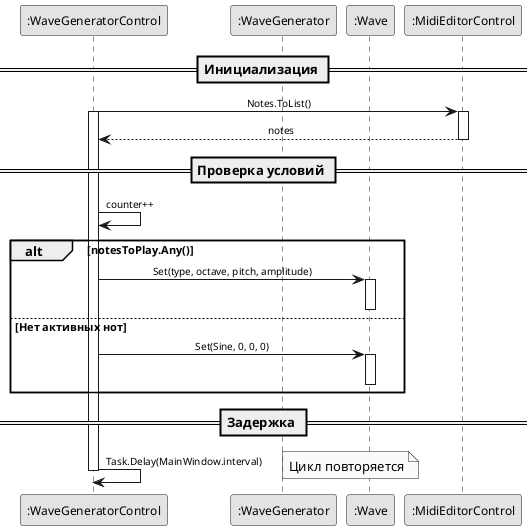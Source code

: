 @startuml SequenceDiagram
!define RECTANGLE participant

skinparam monochrome true
skinparam shadowing false
skinparam sequenceMessageAlign center
skinparam sequenceArrowFontSize 10
skinparam sequenceParticipantFontSize 12
skinparam sequenceParticipantFontName Arial

RECTANGLE ":WaveGeneratorControl" as WGC
RECTANGLE ":WaveGenerator" as WG
RECTANGLE ":Wave" as W
RECTANGLE ":MidiEditorControl" as MEC

== Инициализация ==
WGC -> MEC: Notes.ToList()
activate WGC
activate MEC
MEC --> WGC: notes
deactivate MEC

== Проверка условий ==
WGC -> WGC: counter++
alt notesToPlay.Any()
  WGC -> W: Set(type, octave, pitch, amplitude)
  activate W
  deactivate W
else Нет активных нот
  WGC -> W: Set(Sine, 0, 0, 0)
  activate W
  deactivate W
end alt

== Задержка ==
WGC -> WGC: Task.Delay(MainWindow.interval)
deactivate WGC

note right: Цикл повторяется

@enduml